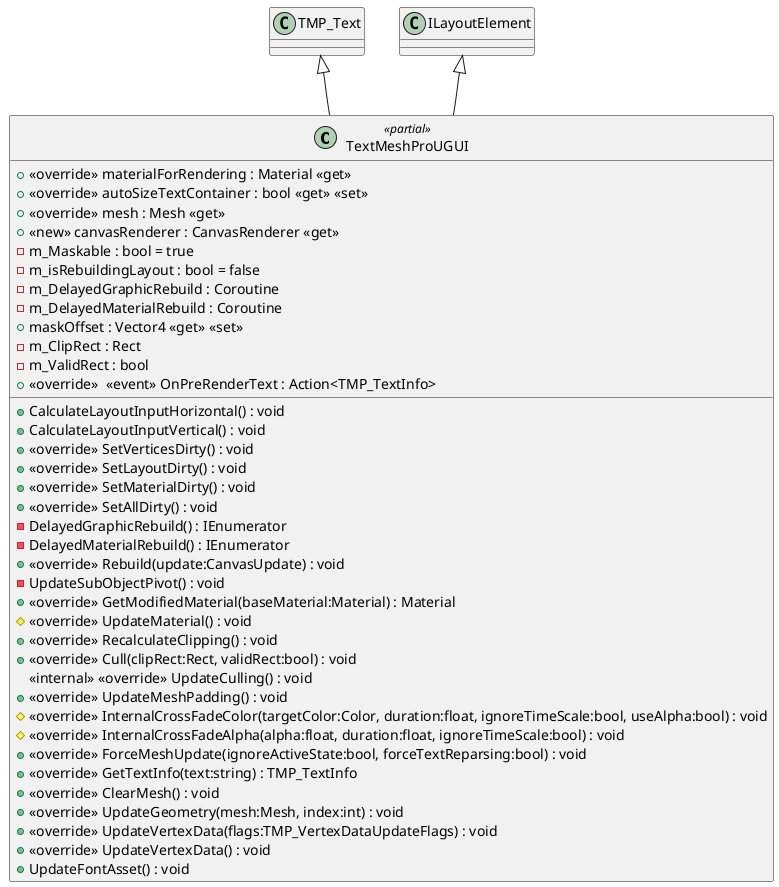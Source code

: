 @startuml
class TextMeshProUGUI <<partial>> {
    + <<override>> materialForRendering : Material <<get>>
    + <<override>> autoSizeTextContainer : bool <<get>> <<set>>
    + <<override>> mesh : Mesh <<get>>
    + <<new>> canvasRenderer : CanvasRenderer <<get>>
    - m_Maskable : bool = true
    - m_isRebuildingLayout : bool = false
    - m_DelayedGraphicRebuild : Coroutine
    - m_DelayedMaterialRebuild : Coroutine
    + CalculateLayoutInputHorizontal() : void
    + CalculateLayoutInputVertical() : void
    + <<override>> SetVerticesDirty() : void
    + <<override>> SetLayoutDirty() : void
    + <<override>> SetMaterialDirty() : void
    + <<override>> SetAllDirty() : void
    - DelayedGraphicRebuild() : IEnumerator
    - DelayedMaterialRebuild() : IEnumerator
    + <<override>> Rebuild(update:CanvasUpdate) : void
    - UpdateSubObjectPivot() : void
    + <<override>> GetModifiedMaterial(baseMaterial:Material) : Material
    # <<override>> UpdateMaterial() : void
    + maskOffset : Vector4 <<get>> <<set>>
    + <<override>> RecalculateClipping() : void
    + <<override>> Cull(clipRect:Rect, validRect:bool) : void
    - m_ClipRect : Rect
    - m_ValidRect : bool
    <<internal>> <<override>> UpdateCulling() : void
    + <<override>> UpdateMeshPadding() : void
    # <<override>> InternalCrossFadeColor(targetColor:Color, duration:float, ignoreTimeScale:bool, useAlpha:bool) : void
    # <<override>> InternalCrossFadeAlpha(alpha:float, duration:float, ignoreTimeScale:bool) : void
    + <<override>> ForceMeshUpdate(ignoreActiveState:bool, forceTextReparsing:bool) : void
    + <<override>> GetTextInfo(text:string) : TMP_TextInfo
    + <<override>> ClearMesh() : void
    + <<override>>  <<event>> OnPreRenderText : Action<TMP_TextInfo> 
    + <<override>> UpdateGeometry(mesh:Mesh, index:int) : void
    + <<override>> UpdateVertexData(flags:TMP_VertexDataUpdateFlags) : void
    + <<override>> UpdateVertexData() : void
    + UpdateFontAsset() : void
}
TMP_Text <|-- TextMeshProUGUI
ILayoutElement <|-- TextMeshProUGUI
@enduml
